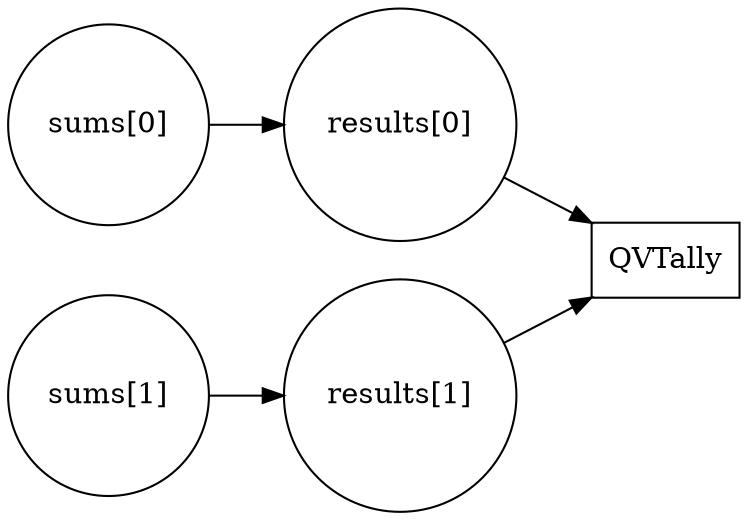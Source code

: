 digraph {
    rankdir=LR;
    node [shape=circle];
    sums0 [label="sums[0]"];
    sums1 [label="sums[1]"];
    results0 [label="results[0]"];
    results1 [label="results[1]"];
    main [shape=box,label="QVTally"];
    sums0 -> results0;
    results0 -> main;
    sums1 -> results1;
    results1 -> main;
}
